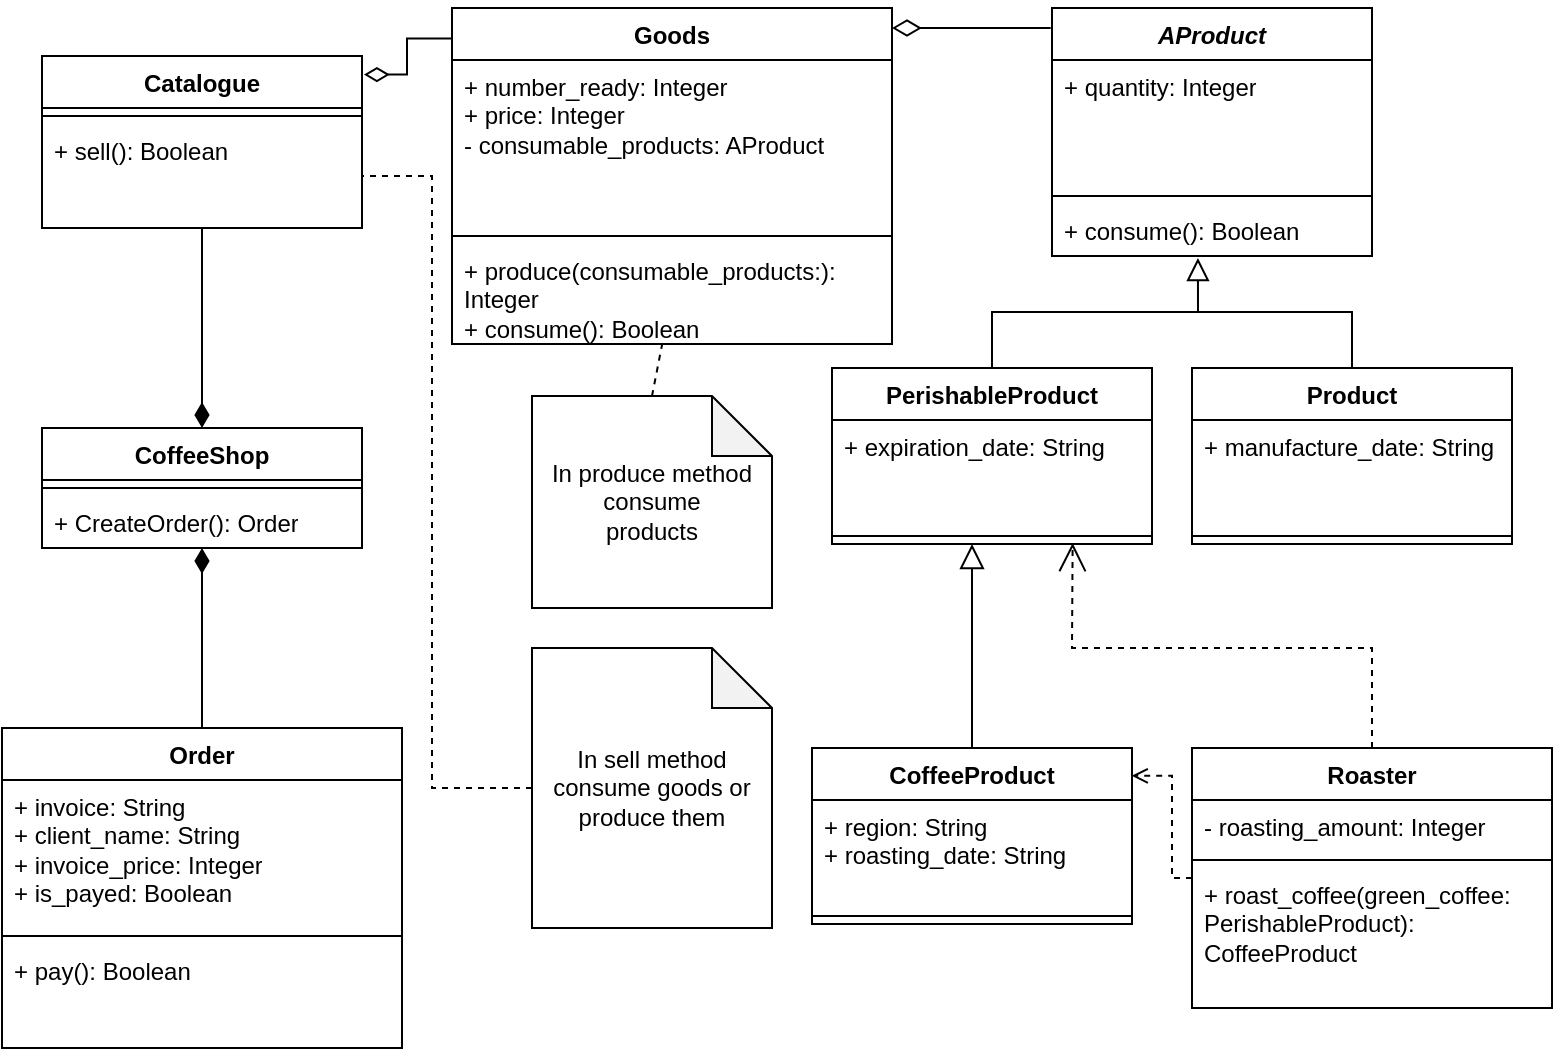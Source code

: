 <mxfile version="22.0.8" type="device">
  <diagram name="Page-1" id="B26PpSdpA0CUQggqFJnL">
    <mxGraphModel dx="1221" dy="709" grid="1" gridSize="10" guides="1" tooltips="1" connect="1" arrows="1" fold="1" page="1" pageScale="1" pageWidth="827" pageHeight="1169" math="0" shadow="0">
      <root>
        <mxCell id="0" />
        <mxCell id="1" parent="0" />
        <mxCell id="Tgnhw9O2b4wC5MJ8O7pF-2" value="&lt;i&gt;AProduct&lt;/i&gt;" style="swimlane;fontStyle=1;align=center;verticalAlign=top;childLayout=stackLayout;horizontal=1;startSize=26;horizontalStack=0;resizeParent=1;resizeParentMax=0;resizeLast=0;collapsible=1;marginBottom=0;whiteSpace=wrap;html=1;" parent="1" vertex="1">
          <mxGeometry x="560" y="20" width="160" height="124" as="geometry">
            <mxRectangle x="480" y="50" width="150" height="30" as="alternateBounds" />
          </mxGeometry>
        </mxCell>
        <mxCell id="Tgnhw9O2b4wC5MJ8O7pF-3" value="+ quantity: Integer" style="text;strokeColor=none;fillColor=none;align=left;verticalAlign=top;spacingLeft=4;spacingRight=4;overflow=hidden;rotatable=0;points=[[0,0.5],[1,0.5]];portConstraint=eastwest;whiteSpace=wrap;html=1;" parent="Tgnhw9O2b4wC5MJ8O7pF-2" vertex="1">
          <mxGeometry y="26" width="160" height="64" as="geometry" />
        </mxCell>
        <mxCell id="Tgnhw9O2b4wC5MJ8O7pF-4" value="" style="line;strokeWidth=1;fillColor=none;align=left;verticalAlign=middle;spacingTop=-1;spacingLeft=3;spacingRight=3;rotatable=0;labelPosition=right;points=[];portConstraint=eastwest;strokeColor=inherit;" parent="Tgnhw9O2b4wC5MJ8O7pF-2" vertex="1">
          <mxGeometry y="90" width="160" height="8" as="geometry" />
        </mxCell>
        <mxCell id="Tgnhw9O2b4wC5MJ8O7pF-5" value="+ consume(): Boolean" style="text;strokeColor=none;fillColor=none;align=left;verticalAlign=top;spacingLeft=4;spacingRight=4;overflow=hidden;rotatable=0;points=[[0,0.5],[1,0.5]];portConstraint=eastwest;whiteSpace=wrap;html=1;" parent="Tgnhw9O2b4wC5MJ8O7pF-2" vertex="1">
          <mxGeometry y="98" width="160" height="26" as="geometry" />
        </mxCell>
        <mxCell id="Tgnhw9O2b4wC5MJ8O7pF-14" value="CoffeeProduct" style="swimlane;fontStyle=1;align=center;verticalAlign=top;childLayout=stackLayout;horizontal=1;startSize=26;horizontalStack=0;resizeParent=1;resizeParentMax=0;resizeLast=0;collapsible=1;marginBottom=0;whiteSpace=wrap;html=1;" parent="1" vertex="1">
          <mxGeometry x="440" y="390" width="160" height="88" as="geometry" />
        </mxCell>
        <mxCell id="Tgnhw9O2b4wC5MJ8O7pF-15" value="+ region: String&lt;br&gt;+ roasting_date: String" style="text;strokeColor=none;fillColor=none;align=left;verticalAlign=top;spacingLeft=4;spacingRight=4;overflow=hidden;rotatable=0;points=[[0,0.5],[1,0.5]];portConstraint=eastwest;whiteSpace=wrap;html=1;" parent="Tgnhw9O2b4wC5MJ8O7pF-14" vertex="1">
          <mxGeometry y="26" width="160" height="54" as="geometry" />
        </mxCell>
        <mxCell id="Tgnhw9O2b4wC5MJ8O7pF-16" value="" style="line;strokeWidth=1;fillColor=none;align=left;verticalAlign=middle;spacingTop=-1;spacingLeft=3;spacingRight=3;rotatable=0;labelPosition=right;points=[];portConstraint=eastwest;strokeColor=inherit;" parent="Tgnhw9O2b4wC5MJ8O7pF-14" vertex="1">
          <mxGeometry y="80" width="160" height="8" as="geometry" />
        </mxCell>
        <mxCell id="Tgnhw9O2b4wC5MJ8O7pF-18" value="Catalogue" style="swimlane;fontStyle=1;align=center;verticalAlign=top;childLayout=stackLayout;horizontal=1;startSize=26;horizontalStack=0;resizeParent=1;resizeParentMax=0;resizeLast=0;collapsible=1;marginBottom=0;whiteSpace=wrap;html=1;" parent="1" vertex="1">
          <mxGeometry x="55" y="44" width="160" height="86" as="geometry" />
        </mxCell>
        <mxCell id="Tgnhw9O2b4wC5MJ8O7pF-20" value="" style="line;strokeWidth=1;fillColor=none;align=left;verticalAlign=middle;spacingTop=-1;spacingLeft=3;spacingRight=3;rotatable=0;labelPosition=right;points=[];portConstraint=eastwest;strokeColor=inherit;" parent="Tgnhw9O2b4wC5MJ8O7pF-18" vertex="1">
          <mxGeometry y="26" width="160" height="8" as="geometry" />
        </mxCell>
        <mxCell id="Tgnhw9O2b4wC5MJ8O7pF-21" value="+ sell(): Boolean" style="text;strokeColor=none;fillColor=none;align=left;verticalAlign=top;spacingLeft=4;spacingRight=4;overflow=hidden;rotatable=0;points=[[0,0.5],[1,0.5]];portConstraint=eastwest;whiteSpace=wrap;html=1;" parent="Tgnhw9O2b4wC5MJ8O7pF-18" vertex="1">
          <mxGeometry y="34" width="160" height="52" as="geometry" />
        </mxCell>
        <mxCell id="gLfY4DbhLOkoS1d-2GVk-16" style="edgeStyle=orthogonalEdgeStyle;rounded=0;orthogonalLoop=1;jettySize=auto;html=1;endArrow=none;endFill=0;" parent="1" source="Tgnhw9O2b4wC5MJ8O7pF-22" edge="1">
          <mxGeometry relative="1" as="geometry">
            <mxPoint x="562" y="172" as="targetPoint" />
            <Array as="points">
              <mxPoint x="710" y="172" />
              <mxPoint x="580" y="172" />
            </Array>
          </mxGeometry>
        </mxCell>
        <mxCell id="Tgnhw9O2b4wC5MJ8O7pF-22" value="Product" style="swimlane;fontStyle=1;align=center;verticalAlign=top;childLayout=stackLayout;horizontal=1;startSize=26;horizontalStack=0;resizeParent=1;resizeParentMax=0;resizeLast=0;collapsible=1;marginBottom=0;whiteSpace=wrap;html=1;" parent="1" vertex="1">
          <mxGeometry x="630" y="200" width="160" height="88" as="geometry" />
        </mxCell>
        <mxCell id="Tgnhw9O2b4wC5MJ8O7pF-23" value="+ manufacture_date: String" style="text;strokeColor=none;fillColor=none;align=left;verticalAlign=top;spacingLeft=4;spacingRight=4;overflow=hidden;rotatable=0;points=[[0,0.5],[1,0.5]];portConstraint=eastwest;whiteSpace=wrap;html=1;" parent="Tgnhw9O2b4wC5MJ8O7pF-22" vertex="1">
          <mxGeometry y="26" width="160" height="54" as="geometry" />
        </mxCell>
        <mxCell id="Tgnhw9O2b4wC5MJ8O7pF-24" value="" style="line;strokeWidth=1;fillColor=none;align=left;verticalAlign=middle;spacingTop=-1;spacingLeft=3;spacingRight=3;rotatable=0;labelPosition=right;points=[];portConstraint=eastwest;strokeColor=inherit;" parent="Tgnhw9O2b4wC5MJ8O7pF-22" vertex="1">
          <mxGeometry y="80" width="160" height="8" as="geometry" />
        </mxCell>
        <mxCell id="Gvj6GqQqcnnQqJ61h62s-1" value="Goods" style="swimlane;fontStyle=1;align=center;verticalAlign=top;childLayout=stackLayout;horizontal=1;startSize=26;horizontalStack=0;resizeParent=1;resizeParentMax=0;resizeLast=0;collapsible=1;marginBottom=0;whiteSpace=wrap;html=1;" parent="1" vertex="1">
          <mxGeometry x="260" y="20" width="220" height="168" as="geometry">
            <mxRectangle x="350" y="90" width="80" height="30" as="alternateBounds" />
          </mxGeometry>
        </mxCell>
        <mxCell id="Gvj6GqQqcnnQqJ61h62s-2" value="+ number_ready: Integer&lt;br&gt;+ price: Integer&lt;br&gt;- consumable_products: AProduct" style="text;strokeColor=none;fillColor=none;align=left;verticalAlign=top;spacingLeft=4;spacingRight=4;overflow=hidden;rotatable=0;points=[[0,0.5],[1,0.5]];portConstraint=eastwest;whiteSpace=wrap;html=1;" parent="Gvj6GqQqcnnQqJ61h62s-1" vertex="1">
          <mxGeometry y="26" width="220" height="84" as="geometry" />
        </mxCell>
        <mxCell id="Gvj6GqQqcnnQqJ61h62s-3" value="" style="line;strokeWidth=1;fillColor=none;align=left;verticalAlign=middle;spacingTop=-1;spacingLeft=3;spacingRight=3;rotatable=0;labelPosition=right;points=[];portConstraint=eastwest;strokeColor=inherit;" parent="Gvj6GqQqcnnQqJ61h62s-1" vertex="1">
          <mxGeometry y="110" width="220" height="8" as="geometry" />
        </mxCell>
        <mxCell id="Gvj6GqQqcnnQqJ61h62s-4" value="+ produce(consumable_products:): Integer&lt;br&gt;+ consume(): Boolean" style="text;strokeColor=none;fillColor=none;align=left;verticalAlign=top;spacingLeft=4;spacingRight=4;overflow=hidden;rotatable=0;points=[[0,0.5],[1,0.5]];portConstraint=eastwest;whiteSpace=wrap;html=1;" parent="Gvj6GqQqcnnQqJ61h62s-1" vertex="1">
          <mxGeometry y="118" width="220" height="50" as="geometry" />
        </mxCell>
        <mxCell id="Gvj6GqQqcnnQqJ61h62s-5" value="PerishableProduct" style="swimlane;fontStyle=1;align=center;verticalAlign=top;childLayout=stackLayout;horizontal=1;startSize=26;horizontalStack=0;resizeParent=1;resizeParentMax=0;resizeLast=0;collapsible=1;marginBottom=0;whiteSpace=wrap;html=1;" parent="1" vertex="1">
          <mxGeometry x="450" y="200" width="160" height="88" as="geometry" />
        </mxCell>
        <mxCell id="Gvj6GqQqcnnQqJ61h62s-6" value="+ expiration_date: String" style="text;strokeColor=none;fillColor=none;align=left;verticalAlign=top;spacingLeft=4;spacingRight=4;overflow=hidden;rotatable=0;points=[[0,0.5],[1,0.5]];portConstraint=eastwest;whiteSpace=wrap;html=1;" parent="Gvj6GqQqcnnQqJ61h62s-5" vertex="1">
          <mxGeometry y="26" width="160" height="54" as="geometry" />
        </mxCell>
        <mxCell id="Gvj6GqQqcnnQqJ61h62s-7" value="" style="line;strokeWidth=1;fillColor=none;align=left;verticalAlign=middle;spacingTop=-1;spacingLeft=3;spacingRight=3;rotatable=0;labelPosition=right;points=[];portConstraint=eastwest;strokeColor=inherit;" parent="Gvj6GqQqcnnQqJ61h62s-5" vertex="1">
          <mxGeometry y="80" width="160" height="8" as="geometry" />
        </mxCell>
        <mxCell id="gLfY4DbhLOkoS1d-2GVk-2" style="edgeStyle=orthogonalEdgeStyle;rounded=0;orthogonalLoop=1;jettySize=auto;html=1;endArrow=diamondThin;endFill=1;endSize=10;exitX=0.5;exitY=0;exitDx=0;exitDy=0;" parent="1" source="Gvj6GqQqcnnQqJ61h62s-9" target="gLfY4DbhLOkoS1d-2GVk-22" edge="1">
          <mxGeometry relative="1" as="geometry">
            <Array as="points">
              <mxPoint x="135" y="350" />
              <mxPoint x="135" y="350" />
            </Array>
            <mxPoint x="180" y="340" as="targetPoint" />
          </mxGeometry>
        </mxCell>
        <mxCell id="Gvj6GqQqcnnQqJ61h62s-9" value="Order" style="swimlane;fontStyle=1;align=center;verticalAlign=top;childLayout=stackLayout;horizontal=1;startSize=26;horizontalStack=0;resizeParent=1;resizeParentMax=0;resizeLast=0;collapsible=1;marginBottom=0;whiteSpace=wrap;html=1;" parent="1" vertex="1">
          <mxGeometry x="35" y="380" width="200" height="160" as="geometry" />
        </mxCell>
        <mxCell id="Gvj6GqQqcnnQqJ61h62s-10" value="+ invoice: String&lt;br&gt;+ client_name: String&lt;br&gt;+ invoice_price: Integer&lt;br&gt;+ is_payed: Boolean" style="text;strokeColor=none;fillColor=none;align=left;verticalAlign=top;spacingLeft=4;spacingRight=4;overflow=hidden;rotatable=0;points=[[0,0.5],[1,0.5]];portConstraint=eastwest;whiteSpace=wrap;html=1;" parent="Gvj6GqQqcnnQqJ61h62s-9" vertex="1">
          <mxGeometry y="26" width="200" height="74" as="geometry" />
        </mxCell>
        <mxCell id="Gvj6GqQqcnnQqJ61h62s-11" value="" style="line;strokeWidth=1;fillColor=none;align=left;verticalAlign=middle;spacingTop=-1;spacingLeft=3;spacingRight=3;rotatable=0;labelPosition=right;points=[];portConstraint=eastwest;strokeColor=inherit;" parent="Gvj6GqQqcnnQqJ61h62s-9" vertex="1">
          <mxGeometry y="100" width="200" height="8" as="geometry" />
        </mxCell>
        <mxCell id="Gvj6GqQqcnnQqJ61h62s-12" value="+ pay(): Boolean" style="text;strokeColor=none;fillColor=none;align=left;verticalAlign=top;spacingLeft=4;spacingRight=4;overflow=hidden;rotatable=0;points=[[0,0.5],[1,0.5]];portConstraint=eastwest;whiteSpace=wrap;html=1;" parent="Gvj6GqQqcnnQqJ61h62s-9" vertex="1">
          <mxGeometry y="108" width="200" height="52" as="geometry" />
        </mxCell>
        <mxCell id="Gvj6GqQqcnnQqJ61h62s-13" style="edgeStyle=orthogonalEdgeStyle;rounded=0;orthogonalLoop=1;jettySize=auto;html=1;endArrow=block;endFill=0;endSize=10;exitX=0.5;exitY=0;exitDx=0;exitDy=0;entryX=0.5;entryY=1;entryDx=0;entryDy=0;" parent="1" edge="1">
          <mxGeometry relative="1" as="geometry">
            <mxPoint x="510.0" y="390" as="sourcePoint" />
            <mxPoint x="520.0" y="288" as="targetPoint" />
            <Array as="points">
              <mxPoint x="520" y="390" />
            </Array>
          </mxGeometry>
        </mxCell>
        <mxCell id="Gvj6GqQqcnnQqJ61h62s-15" style="edgeStyle=orthogonalEdgeStyle;rounded=0;orthogonalLoop=1;jettySize=auto;html=1;entryX=0.456;entryY=1.038;entryDx=0;entryDy=0;entryPerimeter=0;endArrow=block;endFill=0;endSize=9;" parent="1" source="Gvj6GqQqcnnQqJ61h62s-5" target="Tgnhw9O2b4wC5MJ8O7pF-5" edge="1">
          <mxGeometry relative="1" as="geometry" />
        </mxCell>
        <mxCell id="Gvj6GqQqcnnQqJ61h62s-21" style="edgeStyle=orthogonalEdgeStyle;rounded=0;orthogonalLoop=1;jettySize=auto;html=1;entryX=1.006;entryY=0.108;entryDx=0;entryDy=0;entryPerimeter=0;exitX=0;exitY=0.091;exitDx=0;exitDy=0;exitPerimeter=0;endArrow=diamondThin;endFill=0;endSize=10;" parent="1" source="Gvj6GqQqcnnQqJ61h62s-1" target="Tgnhw9O2b4wC5MJ8O7pF-18" edge="1">
          <mxGeometry relative="1" as="geometry">
            <mxPoint x="260" y="64" as="sourcePoint" />
          </mxGeometry>
        </mxCell>
        <mxCell id="Gvj6GqQqcnnQqJ61h62s-64" value="Roaster" style="swimlane;fontStyle=1;align=center;verticalAlign=top;childLayout=stackLayout;horizontal=1;startSize=26;horizontalStack=0;resizeParent=1;resizeParentMax=0;resizeLast=0;collapsible=1;marginBottom=0;whiteSpace=wrap;html=1;" parent="1" vertex="1">
          <mxGeometry x="630" y="390" width="180" height="130" as="geometry" />
        </mxCell>
        <mxCell id="Gvj6GqQqcnnQqJ61h62s-65" value="- roasting_amount: Integer" style="text;strokeColor=none;fillColor=none;align=left;verticalAlign=top;spacingLeft=4;spacingRight=4;overflow=hidden;rotatable=0;points=[[0,0.5],[1,0.5]];portConstraint=eastwest;whiteSpace=wrap;html=1;" parent="Gvj6GqQqcnnQqJ61h62s-64" vertex="1">
          <mxGeometry y="26" width="180" height="26" as="geometry" />
        </mxCell>
        <mxCell id="Gvj6GqQqcnnQqJ61h62s-66" value="" style="line;strokeWidth=1;fillColor=none;align=left;verticalAlign=middle;spacingTop=-1;spacingLeft=3;spacingRight=3;rotatable=0;labelPosition=right;points=[];portConstraint=eastwest;strokeColor=inherit;" parent="Gvj6GqQqcnnQqJ61h62s-64" vertex="1">
          <mxGeometry y="52" width="180" height="8" as="geometry" />
        </mxCell>
        <mxCell id="Gvj6GqQqcnnQqJ61h62s-67" value="+ roast_coffee(green_coffee: PerishableProduct): CoffeeProduct" style="text;strokeColor=none;fillColor=none;align=left;verticalAlign=top;spacingLeft=4;spacingRight=4;overflow=hidden;rotatable=0;points=[[0,0.5],[1,0.5]];portConstraint=eastwest;whiteSpace=wrap;html=1;" parent="Gvj6GqQqcnnQqJ61h62s-64" vertex="1">
          <mxGeometry y="60" width="180" height="70" as="geometry" />
        </mxCell>
        <mxCell id="gLfY4DbhLOkoS1d-2GVk-3" value="" style="endArrow=diamondThin;endFill=1;endSize=10;html=1;rounded=0;entryX=0.5;entryY=0;entryDx=0;entryDy=0;" parent="1" source="Tgnhw9O2b4wC5MJ8O7pF-21" target="gLfY4DbhLOkoS1d-2GVk-19" edge="1">
          <mxGeometry width="160" relative="1" as="geometry">
            <mxPoint x="360" y="290" as="sourcePoint" />
            <mxPoint x="520" y="290" as="targetPoint" />
          </mxGeometry>
        </mxCell>
        <mxCell id="gLfY4DbhLOkoS1d-2GVk-11" value="" style="endArrow=diamondThin;endSize=12;html=1;rounded=0;endFill=0;exitX=-0.004;exitY=0.081;exitDx=0;exitDy=0;exitPerimeter=0;" parent="1" source="Tgnhw9O2b4wC5MJ8O7pF-2" edge="1">
          <mxGeometry width="160" relative="1" as="geometry">
            <mxPoint x="540" y="82" as="sourcePoint" />
            <mxPoint x="480" y="30" as="targetPoint" />
            <Array as="points" />
          </mxGeometry>
        </mxCell>
        <mxCell id="gLfY4DbhLOkoS1d-2GVk-12" value="" style="endArrow=open;endSize=12;dashed=1;html=1;rounded=0;entryX=0.752;entryY=0.944;entryDx=0;entryDy=0;entryPerimeter=0;exitX=0.5;exitY=0;exitDx=0;exitDy=0;" parent="1" source="Gvj6GqQqcnnQqJ61h62s-64" target="Gvj6GqQqcnnQqJ61h62s-7" edge="1">
          <mxGeometry x="0.063" y="-28" width="160" relative="1" as="geometry">
            <mxPoint x="770" y="390" as="sourcePoint" />
            <mxPoint x="719" y="30" as="targetPoint" />
            <Array as="points">
              <mxPoint x="720" y="340" />
              <mxPoint x="570" y="340" />
            </Array>
            <mxPoint x="-1" as="offset" />
          </mxGeometry>
        </mxCell>
        <mxCell id="gLfY4DbhLOkoS1d-2GVk-19" value="CoffeeShop" style="swimlane;fontStyle=1;align=center;verticalAlign=top;childLayout=stackLayout;horizontal=1;startSize=26;horizontalStack=0;resizeParent=1;resizeParentMax=0;resizeLast=0;collapsible=1;marginBottom=0;whiteSpace=wrap;html=1;" parent="1" vertex="1">
          <mxGeometry x="55" y="230" width="160" height="60" as="geometry" />
        </mxCell>
        <mxCell id="gLfY4DbhLOkoS1d-2GVk-21" value="" style="line;strokeWidth=1;fillColor=none;align=left;verticalAlign=middle;spacingTop=-1;spacingLeft=3;spacingRight=3;rotatable=0;labelPosition=right;points=[];portConstraint=eastwest;strokeColor=inherit;" parent="gLfY4DbhLOkoS1d-2GVk-19" vertex="1">
          <mxGeometry y="26" width="160" height="8" as="geometry" />
        </mxCell>
        <mxCell id="gLfY4DbhLOkoS1d-2GVk-22" value="+ CreateOrder(): Order" style="text;strokeColor=none;fillColor=none;align=left;verticalAlign=top;spacingLeft=4;spacingRight=4;overflow=hidden;rotatable=0;points=[[0,0.5],[1,0.5]];portConstraint=eastwest;whiteSpace=wrap;html=1;" parent="gLfY4DbhLOkoS1d-2GVk-19" vertex="1">
          <mxGeometry y="34" width="160" height="26" as="geometry" />
        </mxCell>
        <mxCell id="i5tfv50QBbCxNmFiZcBC-1" value="In produce method consume&lt;br&gt;products" style="shape=note;whiteSpace=wrap;html=1;backgroundOutline=1;darkOpacity=0.05;" parent="1" vertex="1">
          <mxGeometry x="300" y="214" width="120" height="106" as="geometry" />
        </mxCell>
        <mxCell id="i5tfv50QBbCxNmFiZcBC-2" value="" style="endArrow=none;dashed=1;html=1;rounded=0;exitX=0.5;exitY=0;exitDx=0;exitDy=0;exitPerimeter=0;" parent="1" source="i5tfv50QBbCxNmFiZcBC-1" target="Gvj6GqQqcnnQqJ61h62s-4" edge="1">
          <mxGeometry width="50" height="50" relative="1" as="geometry">
            <mxPoint x="320" y="360" as="sourcePoint" />
            <mxPoint x="370" y="310" as="targetPoint" />
          </mxGeometry>
        </mxCell>
        <mxCell id="i5tfv50QBbCxNmFiZcBC-3" style="edgeStyle=orthogonalEdgeStyle;rounded=0;orthogonalLoop=1;jettySize=auto;html=1;entryX=0.999;entryY=0.158;entryDx=0;entryDy=0;entryPerimeter=0;endArrow=open;endFill=0;dashed=1;" parent="1" source="Gvj6GqQqcnnQqJ61h62s-64" target="Tgnhw9O2b4wC5MJ8O7pF-14" edge="1">
          <mxGeometry relative="1" as="geometry">
            <Array as="points">
              <mxPoint x="620" y="455" />
              <mxPoint x="620" y="404" />
            </Array>
          </mxGeometry>
        </mxCell>
        <mxCell id="i5tfv50QBbCxNmFiZcBC-5" style="edgeStyle=orthogonalEdgeStyle;rounded=0;orthogonalLoop=1;jettySize=auto;html=1;entryX=1;entryY=0.5;entryDx=0;entryDy=0;dashed=1;endArrow=none;endFill=0;" parent="1" source="i5tfv50QBbCxNmFiZcBC-4" target="Tgnhw9O2b4wC5MJ8O7pF-21" edge="1">
          <mxGeometry relative="1" as="geometry">
            <Array as="points">
              <mxPoint x="250" y="410" />
              <mxPoint x="250" y="104" />
            </Array>
          </mxGeometry>
        </mxCell>
        <mxCell id="i5tfv50QBbCxNmFiZcBC-4" value="In sell method consume goods or produce them" style="shape=note;whiteSpace=wrap;html=1;backgroundOutline=1;darkOpacity=0.05;" parent="1" vertex="1">
          <mxGeometry x="300" y="340" width="120" height="140" as="geometry" />
        </mxCell>
      </root>
    </mxGraphModel>
  </diagram>
</mxfile>
